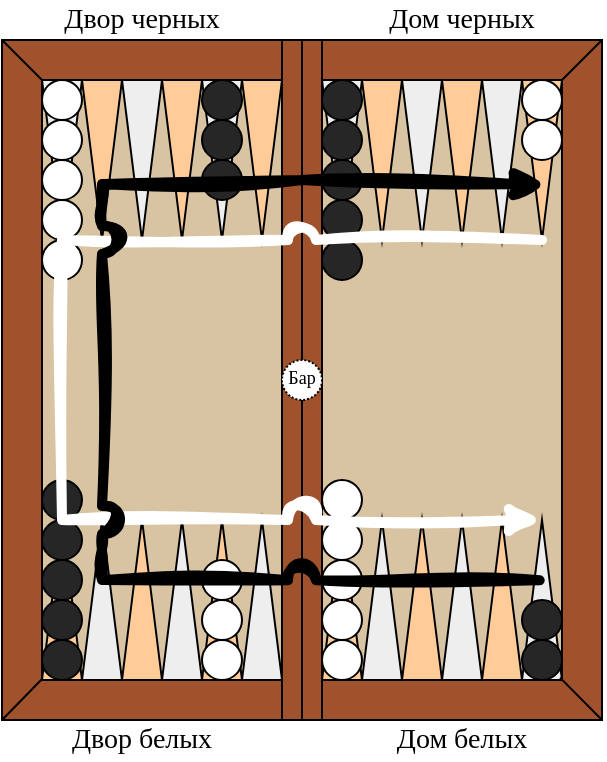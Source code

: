 <mxfile version="24.4.9" type="device">
  <diagram name="Страница — 1" id="2ovS0yux35NC3TvGhEoP">
    <mxGraphModel dx="786" dy="459" grid="1" gridSize="10" guides="1" tooltips="1" connect="1" arrows="1" fold="1" page="1" pageScale="1" pageWidth="827" pageHeight="1169" math="0" shadow="0">
      <root>
        <mxCell id="0" />
        <mxCell id="1" parent="0" />
        <mxCell id="2M7jQM1EB3XyvxpBdNDx-63" value="" style="rounded=0;whiteSpace=wrap;html=1;fillColor=#a0522d;fontColor=#ffffff;strokeColor=#000000;" parent="1" vertex="1">
          <mxGeometry x="60" y="20" width="300" height="340" as="geometry" />
        </mxCell>
        <mxCell id="2M7jQM1EB3XyvxpBdNDx-62" value="" style="rounded=0;whiteSpace=wrap;html=1;fillColor=#D8C4A2;strokeColor=default;" parent="1" vertex="1">
          <mxGeometry x="80" y="40" width="260" height="300" as="geometry" />
        </mxCell>
        <mxCell id="2M7jQM1EB3XyvxpBdNDx-43" value="" style="triangle;whiteSpace=wrap;html=1;rotation=-90;fillColor=#eeeeee;strokeColor=default;" parent="1" vertex="1">
          <mxGeometry x="70" y="290" width="80" height="20" as="geometry" />
        </mxCell>
        <mxCell id="2M7jQM1EB3XyvxpBdNDx-44" value="" style="triangle;whiteSpace=wrap;html=1;rotation=-90;fillColor=#ffcc99;strokeColor=default;" parent="1" vertex="1">
          <mxGeometry x="90" y="290" width="80" height="20" as="geometry" />
        </mxCell>
        <mxCell id="2M7jQM1EB3XyvxpBdNDx-45" value="" style="triangle;whiteSpace=wrap;html=1;rotation=-90;fillColor=#eeeeee;strokeColor=default;" parent="1" vertex="1">
          <mxGeometry x="110" y="290" width="80" height="20" as="geometry" />
        </mxCell>
        <mxCell id="2M7jQM1EB3XyvxpBdNDx-46" value="" style="triangle;whiteSpace=wrap;html=1;rotation=-90;fillColor=#ffcc99;strokeColor=default;" parent="1" vertex="1">
          <mxGeometry x="130" y="290" width="80" height="20" as="geometry" />
        </mxCell>
        <mxCell id="2M7jQM1EB3XyvxpBdNDx-47" value="" style="triangle;whiteSpace=wrap;html=1;rotation=-90;fillColor=#eeeeee;strokeColor=default;" parent="1" vertex="1">
          <mxGeometry x="150" y="290" width="80" height="20" as="geometry" />
        </mxCell>
        <mxCell id="2M7jQM1EB3XyvxpBdNDx-48" value="" style="triangle;whiteSpace=wrap;html=1;rotation=-90;fillColor=#ffcc99;strokeColor=default;" parent="1" vertex="1">
          <mxGeometry x="190" y="290" width="80" height="20" as="geometry" />
        </mxCell>
        <mxCell id="2M7jQM1EB3XyvxpBdNDx-49" value="" style="triangle;whiteSpace=wrap;html=1;rotation=-90;fillColor=#eeeeee;strokeColor=default;" parent="1" vertex="1">
          <mxGeometry x="210" y="290" width="80" height="20" as="geometry" />
        </mxCell>
        <mxCell id="2M7jQM1EB3XyvxpBdNDx-50" value="" style="triangle;whiteSpace=wrap;html=1;rotation=-90;fillColor=#ffcc99;strokeColor=default;" parent="1" vertex="1">
          <mxGeometry x="230" y="290" width="80" height="20" as="geometry" />
        </mxCell>
        <mxCell id="2M7jQM1EB3XyvxpBdNDx-51" value="" style="triangle;whiteSpace=wrap;html=1;rotation=-90;fillColor=#eeeeee;strokeColor=default;" parent="1" vertex="1">
          <mxGeometry x="250" y="290" width="80" height="20" as="geometry" />
        </mxCell>
        <mxCell id="2M7jQM1EB3XyvxpBdNDx-52" value="" style="triangle;whiteSpace=wrap;html=1;rotation=-90;fillColor=#ffcc99;strokeColor=default;" parent="1" vertex="1">
          <mxGeometry x="270" y="290" width="80" height="20" as="geometry" />
        </mxCell>
        <mxCell id="2M7jQM1EB3XyvxpBdNDx-53" value="" style="triangle;whiteSpace=wrap;html=1;rotation=-90;fillColor=#eeeeee;strokeColor=default;" parent="1" vertex="1">
          <mxGeometry x="290" y="290" width="80" height="20" as="geometry" />
        </mxCell>
        <mxCell id="2M7jQM1EB3XyvxpBdNDx-42" value="" style="triangle;whiteSpace=wrap;html=1;rotation=-90;fillColor=#ffcc99;strokeColor=default;" parent="1" vertex="1">
          <mxGeometry x="50" y="290" width="80" height="20" as="geometry" />
        </mxCell>
        <mxCell id="2M7jQM1EB3XyvxpBdNDx-41" value="" style="triangle;whiteSpace=wrap;html=1;rotation=90;fillColor=#ffcc99;strokeColor=default;" parent="1" vertex="1">
          <mxGeometry x="290" y="70" width="80" height="20" as="geometry" />
        </mxCell>
        <mxCell id="2M7jQM1EB3XyvxpBdNDx-40" value="" style="triangle;whiteSpace=wrap;html=1;rotation=90;fillColor=#eeeeee;strokeColor=default;" parent="1" vertex="1">
          <mxGeometry x="270" y="70" width="80" height="20" as="geometry" />
        </mxCell>
        <mxCell id="2M7jQM1EB3XyvxpBdNDx-39" value="" style="triangle;whiteSpace=wrap;html=1;rotation=90;fillColor=#ffcc99;strokeColor=default;" parent="1" vertex="1">
          <mxGeometry x="250" y="70" width="80" height="20" as="geometry" />
        </mxCell>
        <mxCell id="2M7jQM1EB3XyvxpBdNDx-38" value="" style="triangle;whiteSpace=wrap;html=1;rotation=90;fillColor=#eeeeee;strokeColor=default;" parent="1" vertex="1">
          <mxGeometry x="230" y="70" width="80" height="20" as="geometry" />
        </mxCell>
        <mxCell id="2M7jQM1EB3XyvxpBdNDx-37" value="" style="triangle;whiteSpace=wrap;html=1;rotation=90;fillColor=#ffcc99;strokeColor=default;" parent="1" vertex="1">
          <mxGeometry x="210" y="70" width="80" height="20" as="geometry" />
        </mxCell>
        <mxCell id="2M7jQM1EB3XyvxpBdNDx-36" value="" style="triangle;whiteSpace=wrap;html=1;rotation=90;fillColor=#eeeeee;strokeColor=default;" parent="1" vertex="1">
          <mxGeometry x="190" y="70" width="80" height="20" as="geometry" />
        </mxCell>
        <mxCell id="2M7jQM1EB3XyvxpBdNDx-35" value="" style="triangle;whiteSpace=wrap;html=1;rotation=90;fillColor=#ffcc99;strokeColor=default;" parent="1" vertex="1">
          <mxGeometry x="150" y="70" width="80" height="20" as="geometry" />
        </mxCell>
        <mxCell id="2M7jQM1EB3XyvxpBdNDx-34" value="" style="triangle;whiteSpace=wrap;html=1;rotation=90;fillColor=#eeeeee;strokeColor=default;" parent="1" vertex="1">
          <mxGeometry x="130" y="70" width="80" height="20" as="geometry" />
        </mxCell>
        <mxCell id="2M7jQM1EB3XyvxpBdNDx-33" value="" style="triangle;whiteSpace=wrap;html=1;rotation=90;fillColor=#ffcc99;strokeColor=default;" parent="1" vertex="1">
          <mxGeometry x="110" y="70" width="80" height="20" as="geometry" />
        </mxCell>
        <mxCell id="2M7jQM1EB3XyvxpBdNDx-32" value="" style="triangle;whiteSpace=wrap;html=1;rotation=90;fillColor=#eeeeee;strokeColor=default;" parent="1" vertex="1">
          <mxGeometry x="90" y="70" width="80" height="20" as="geometry" />
        </mxCell>
        <mxCell id="2M7jQM1EB3XyvxpBdNDx-31" value="" style="triangle;whiteSpace=wrap;html=1;rotation=90;fillColor=#ffcc99;strokeColor=default;" parent="1" vertex="1">
          <mxGeometry x="70" y="70" width="80" height="20" as="geometry" />
        </mxCell>
        <mxCell id="2M7jQM1EB3XyvxpBdNDx-28" value="" style="triangle;whiteSpace=wrap;html=1;rotation=90;fillColor=#eeeeee;strokeColor=default;" parent="1" vertex="1">
          <mxGeometry x="50" y="70" width="80" height="20" as="geometry" />
        </mxCell>
        <mxCell id="2M7jQM1EB3XyvxpBdNDx-8" value="" style="ellipse;whiteSpace=wrap;html=1;aspect=fixed;strokeColor=default;fillColor=#262626;" parent="1" vertex="1">
          <mxGeometry x="160" y="40" width="20" height="20" as="geometry" />
        </mxCell>
        <mxCell id="2M7jQM1EB3XyvxpBdNDx-9" value="" style="ellipse;whiteSpace=wrap;html=1;aspect=fixed;strokeColor=default;fillColor=#262626;" parent="1" vertex="1">
          <mxGeometry x="160" y="60" width="20" height="20" as="geometry" />
        </mxCell>
        <mxCell id="2M7jQM1EB3XyvxpBdNDx-10" value="" style="ellipse;whiteSpace=wrap;html=1;aspect=fixed;strokeColor=default;fillColor=#262626;" parent="1" vertex="1">
          <mxGeometry x="160" y="80" width="20" height="20" as="geometry" />
        </mxCell>
        <mxCell id="2M7jQM1EB3XyvxpBdNDx-13" value="" style="ellipse;whiteSpace=wrap;html=1;aspect=fixed;strokeColor=default;" parent="1" vertex="1">
          <mxGeometry x="320" y="60" width="20" height="20" as="geometry" />
        </mxCell>
        <mxCell id="2M7jQM1EB3XyvxpBdNDx-14" value="" style="ellipse;whiteSpace=wrap;html=1;aspect=fixed;strokeColor=default;" parent="1" vertex="1">
          <mxGeometry x="320" y="40" width="20" height="20" as="geometry" />
        </mxCell>
        <mxCell id="2M7jQM1EB3XyvxpBdNDx-16" value="" style="ellipse;whiteSpace=wrap;html=1;aspect=fixed;strokeColor=default;fillColor=#262626;" parent="1" vertex="1">
          <mxGeometry x="80" y="320" width="20" height="20" as="geometry" />
        </mxCell>
        <mxCell id="2M7jQM1EB3XyvxpBdNDx-17" value="" style="ellipse;whiteSpace=wrap;html=1;aspect=fixed;strokeColor=default;fillColor=#262626;" parent="1" vertex="1">
          <mxGeometry x="80" y="300" width="20" height="20" as="geometry" />
        </mxCell>
        <mxCell id="2M7jQM1EB3XyvxpBdNDx-18" value="" style="ellipse;whiteSpace=wrap;html=1;aspect=fixed;strokeColor=default;fillColor=#262626;" parent="1" vertex="1">
          <mxGeometry x="80" y="280" width="20" height="20" as="geometry" />
        </mxCell>
        <mxCell id="2M7jQM1EB3XyvxpBdNDx-19" value="" style="ellipse;whiteSpace=wrap;html=1;aspect=fixed;strokeColor=default;fillColor=#262626;" parent="1" vertex="1">
          <mxGeometry x="80" y="260" width="20" height="20" as="geometry" />
        </mxCell>
        <mxCell id="2M7jQM1EB3XyvxpBdNDx-20" value="" style="ellipse;whiteSpace=wrap;html=1;aspect=fixed;strokeColor=default;fillColor=#262626;" parent="1" vertex="1">
          <mxGeometry x="80" y="240" width="20" height="20" as="geometry" />
        </mxCell>
        <mxCell id="2M7jQM1EB3XyvxpBdNDx-21" value="" style="ellipse;whiteSpace=wrap;html=1;aspect=fixed;strokeColor=default;" parent="1" vertex="1">
          <mxGeometry x="160" y="320" width="20" height="20" as="geometry" />
        </mxCell>
        <mxCell id="2M7jQM1EB3XyvxpBdNDx-22" value="" style="ellipse;whiteSpace=wrap;html=1;aspect=fixed;strokeColor=default;" parent="1" vertex="1">
          <mxGeometry x="160" y="300" width="20" height="20" as="geometry" />
        </mxCell>
        <mxCell id="2M7jQM1EB3XyvxpBdNDx-23" value="" style="ellipse;whiteSpace=wrap;html=1;aspect=fixed;strokeColor=default;" parent="1" vertex="1">
          <mxGeometry x="160" y="280" width="20" height="20" as="geometry" />
        </mxCell>
        <mxCell id="2M7jQM1EB3XyvxpBdNDx-26" value="" style="ellipse;whiteSpace=wrap;html=1;aspect=fixed;strokeColor=default;fillColor=#262626;" parent="1" vertex="1">
          <mxGeometry x="320" y="300" width="20" height="20" as="geometry" />
        </mxCell>
        <mxCell id="2M7jQM1EB3XyvxpBdNDx-27" value="" style="ellipse;whiteSpace=wrap;html=1;aspect=fixed;strokeColor=default;fillColor=#262626;" parent="1" vertex="1">
          <mxGeometry x="320" y="320" width="20" height="20" as="geometry" />
        </mxCell>
        <mxCell id="2M7jQM1EB3XyvxpBdNDx-65" value="" style="endArrow=none;html=1;rounded=0;exitX=0;exitY=0;exitDx=0;exitDy=0;" parent="1" source="2M7jQM1EB3XyvxpBdNDx-63" edge="1">
          <mxGeometry width="50" height="50" relative="1" as="geometry">
            <mxPoint x="150" y="30" as="sourcePoint" />
            <mxPoint x="80" y="40" as="targetPoint" />
          </mxGeometry>
        </mxCell>
        <mxCell id="2M7jQM1EB3XyvxpBdNDx-66" value="" style="endArrow=none;html=1;rounded=0;exitX=0;exitY=1;exitDx=0;exitDy=0;entryX=0.009;entryY=0.014;entryDx=0;entryDy=0;entryPerimeter=0;" parent="1" source="2M7jQM1EB3XyvxpBdNDx-63" target="2M7jQM1EB3XyvxpBdNDx-42" edge="1">
          <mxGeometry width="50" height="50" relative="1" as="geometry">
            <mxPoint x="90" y="350" as="sourcePoint" />
            <mxPoint x="80" y="280" as="targetPoint" />
          </mxGeometry>
        </mxCell>
        <mxCell id="2M7jQM1EB3XyvxpBdNDx-71" value="" style="rounded=0;whiteSpace=wrap;html=1;rotation=90;fillColor=#a0522d;fontColor=#ffffff;strokeColor=#000000;" parent="1" vertex="1">
          <mxGeometry x="40" y="180" width="340" height="20" as="geometry" />
        </mxCell>
        <mxCell id="2M7jQM1EB3XyvxpBdNDx-72" value="" style="endArrow=none;html=1;rounded=0;entryX=0;entryY=0.5;entryDx=0;entryDy=0;exitX=1;exitY=0.5;exitDx=0;exitDy=0;" parent="1" source="2M7jQM1EB3XyvxpBdNDx-71" target="2M7jQM1EB3XyvxpBdNDx-71" edge="1">
          <mxGeometry width="50" height="50" relative="1" as="geometry">
            <mxPoint x="210" y="180" as="sourcePoint" />
            <mxPoint x="260" y="130" as="targetPoint" />
          </mxGeometry>
        </mxCell>
        <mxCell id="2M7jQM1EB3XyvxpBdNDx-74" value="" style="endArrow=none;html=1;rounded=0;" parent="1" edge="1">
          <mxGeometry width="50" height="50" relative="1" as="geometry">
            <mxPoint x="340" y="40" as="sourcePoint" />
            <mxPoint x="360" y="20" as="targetPoint" />
          </mxGeometry>
        </mxCell>
        <mxCell id="2M7jQM1EB3XyvxpBdNDx-75" value="" style="endArrow=none;html=1;rounded=0;exitX=1;exitY=1;exitDx=0;exitDy=0;entryX=0.015;entryY=0.95;entryDx=0;entryDy=0;entryPerimeter=0;" parent="1" source="2M7jQM1EB3XyvxpBdNDx-63" target="2M7jQM1EB3XyvxpBdNDx-53" edge="1">
          <mxGeometry width="50" height="50" relative="1" as="geometry">
            <mxPoint x="300" y="320" as="sourcePoint" />
            <mxPoint x="340" y="280" as="targetPoint" />
          </mxGeometry>
        </mxCell>
        <mxCell id="2M7jQM1EB3XyvxpBdNDx-77" value="" style="ellipse;whiteSpace=wrap;html=1;aspect=fixed;strokeColor=default;" parent="1" vertex="1">
          <mxGeometry x="220" y="320" width="20" height="20" as="geometry" />
        </mxCell>
        <mxCell id="2M7jQM1EB3XyvxpBdNDx-78" value="" style="ellipse;whiteSpace=wrap;html=1;aspect=fixed;strokeColor=default;" parent="1" vertex="1">
          <mxGeometry x="220" y="300" width="20" height="20" as="geometry" />
        </mxCell>
        <mxCell id="2M7jQM1EB3XyvxpBdNDx-79" value="" style="ellipse;whiteSpace=wrap;html=1;aspect=fixed;strokeColor=default;" parent="1" vertex="1">
          <mxGeometry x="220" y="280" width="20" height="20" as="geometry" />
        </mxCell>
        <mxCell id="2M7jQM1EB3XyvxpBdNDx-80" value="" style="ellipse;whiteSpace=wrap;html=1;aspect=fixed;strokeColor=default;" parent="1" vertex="1">
          <mxGeometry x="220" y="260" width="20" height="20" as="geometry" />
        </mxCell>
        <mxCell id="2M7jQM1EB3XyvxpBdNDx-81" value="" style="ellipse;whiteSpace=wrap;html=1;aspect=fixed;strokeColor=default;" parent="1" vertex="1">
          <mxGeometry x="220" y="240" width="20" height="20" as="geometry" />
        </mxCell>
        <mxCell id="2M7jQM1EB3XyvxpBdNDx-82" value="" style="ellipse;whiteSpace=wrap;html=1;aspect=fixed;strokeColor=default;fillColor=#262626;" parent="1" vertex="1">
          <mxGeometry x="220" y="120" width="20" height="20" as="geometry" />
        </mxCell>
        <mxCell id="2M7jQM1EB3XyvxpBdNDx-83" value="" style="ellipse;whiteSpace=wrap;html=1;aspect=fixed;strokeColor=default;fillColor=#262626;" parent="1" vertex="1">
          <mxGeometry x="220" y="100" width="20" height="20" as="geometry" />
        </mxCell>
        <mxCell id="2M7jQM1EB3XyvxpBdNDx-84" value="" style="ellipse;whiteSpace=wrap;html=1;aspect=fixed;strokeColor=default;fillColor=#262626;" parent="1" vertex="1">
          <mxGeometry x="220" y="80" width="20" height="20" as="geometry" />
        </mxCell>
        <mxCell id="2M7jQM1EB3XyvxpBdNDx-85" value="" style="ellipse;whiteSpace=wrap;html=1;aspect=fixed;strokeColor=default;fillColor=#262626;" parent="1" vertex="1">
          <mxGeometry x="220" y="60" width="20" height="20" as="geometry" />
        </mxCell>
        <mxCell id="2M7jQM1EB3XyvxpBdNDx-86" value="" style="ellipse;whiteSpace=wrap;html=1;aspect=fixed;strokeColor=default;fillColor=#262626;" parent="1" vertex="1">
          <mxGeometry x="220" y="40" width="20" height="20" as="geometry" />
        </mxCell>
        <mxCell id="2M7jQM1EB3XyvxpBdNDx-87" value="" style="ellipse;whiteSpace=wrap;html=1;aspect=fixed;strokeColor=default;" parent="1" vertex="1">
          <mxGeometry x="80" y="120" width="20" height="20" as="geometry" />
        </mxCell>
        <mxCell id="2M7jQM1EB3XyvxpBdNDx-88" value="" style="ellipse;whiteSpace=wrap;html=1;aspect=fixed;strokeColor=default;" parent="1" vertex="1">
          <mxGeometry x="80" y="100" width="20" height="20" as="geometry" />
        </mxCell>
        <mxCell id="2M7jQM1EB3XyvxpBdNDx-89" value="" style="ellipse;whiteSpace=wrap;html=1;aspect=fixed;strokeColor=default;" parent="1" vertex="1">
          <mxGeometry x="80" y="80" width="20" height="20" as="geometry" />
        </mxCell>
        <mxCell id="2M7jQM1EB3XyvxpBdNDx-90" value="" style="ellipse;whiteSpace=wrap;html=1;aspect=fixed;strokeColor=default;" parent="1" vertex="1">
          <mxGeometry x="80" y="60" width="20" height="20" as="geometry" />
        </mxCell>
        <mxCell id="2M7jQM1EB3XyvxpBdNDx-91" value="" style="ellipse;whiteSpace=wrap;html=1;aspect=fixed;strokeColor=default;" parent="1" vertex="1">
          <mxGeometry x="80" y="40" width="20" height="20" as="geometry" />
        </mxCell>
        <mxCell id="2M7jQM1EB3XyvxpBdNDx-94" value="Дом белых" style="text;html=1;strokeColor=none;fillColor=none;align=center;verticalAlign=middle;whiteSpace=wrap;rounded=0;fontFamily=Times New Roman;fontSize=14;" parent="1" vertex="1">
          <mxGeometry x="220" y="360" width="140" height="20" as="geometry" />
        </mxCell>
        <mxCell id="2M7jQM1EB3XyvxpBdNDx-95" value="&lt;font style=&quot;font-size: 9px;&quot;&gt;Бар&lt;/font&gt;" style="ellipse;whiteSpace=wrap;html=1;aspect=fixed;strokeColor=default;dashed=1;dashPattern=1 1;align=center;spacingTop=-3;fontFamily=Times New Roman;fontSize=9;" parent="1" vertex="1">
          <mxGeometry x="200" y="180" width="20" height="20" as="geometry" />
        </mxCell>
        <mxCell id="2M7jQM1EB3XyvxpBdNDx-97" value="Двор белых" style="text;html=1;strokeColor=none;fillColor=none;align=center;verticalAlign=middle;whiteSpace=wrap;rounded=0;fontFamily=Times New Roman;fontSize=14;" parent="1" vertex="1">
          <mxGeometry x="60" y="360" width="140" height="20" as="geometry" />
        </mxCell>
        <mxCell id="2M7jQM1EB3XyvxpBdNDx-98" value="Двор черных" style="text;html=1;strokeColor=none;fillColor=none;align=center;verticalAlign=middle;whiteSpace=wrap;rounded=0;fontFamily=Times New Roman;fontSize=14;" parent="1" vertex="1">
          <mxGeometry x="60" width="140" height="20" as="geometry" />
        </mxCell>
        <mxCell id="2M7jQM1EB3XyvxpBdNDx-99" value="Дом черных" style="text;html=1;strokeColor=none;fillColor=none;align=center;verticalAlign=middle;whiteSpace=wrap;rounded=0;fontFamily=Times New Roman;fontSize=14;" parent="1" vertex="1">
          <mxGeometry x="220" width="140" height="20" as="geometry" />
        </mxCell>
        <mxCell id="2M7jQM1EB3XyvxpBdNDx-103" value="" style="endArrow=classic;html=1;rounded=0;exitX=1;exitY=0.5;exitDx=0;exitDy=0;entryX=1;entryY=0.5;entryDx=0;entryDy=0;strokeColor=#FFFFFF;strokeWidth=5;sketch=1;curveFitting=1;jiggle=2;jumpStyle=arc;" parent="1" source="2M7jQM1EB3XyvxpBdNDx-41" target="2M7jQM1EB3XyvxpBdNDx-53" edge="1">
          <mxGeometry width="50" height="50" relative="1" as="geometry">
            <mxPoint x="180" y="170" as="sourcePoint" />
            <mxPoint x="40" y="170" as="targetPoint" />
            <Array as="points">
              <mxPoint x="210" y="120" />
              <mxPoint x="90" y="120" />
              <mxPoint x="90" y="260" />
            </Array>
          </mxGeometry>
        </mxCell>
        <mxCell id="2M7jQM1EB3XyvxpBdNDx-104" value="" style="endArrow=none;html=1;rounded=0;exitX=0.655;exitY=0.386;exitDx=0;exitDy=0;entryX=0.623;entryY=0.443;entryDx=0;entryDy=0;strokeColor=#000000;strokeWidth=5;sketch=1;curveFitting=1;jiggle=2;jumpStyle=arc;exitPerimeter=0;entryPerimeter=0;startArrow=classic;startFill=1;endFill=0;" parent="1" source="2M7jQM1EB3XyvxpBdNDx-41" target="2M7jQM1EB3XyvxpBdNDx-53" edge="1">
          <mxGeometry width="50" height="50" relative="1" as="geometry">
            <mxPoint x="330" y="120" as="sourcePoint" />
            <mxPoint x="330" y="260" as="targetPoint" />
            <Array as="points">
              <mxPoint x="210" y="90" />
              <mxPoint x="110" y="92" />
              <mxPoint x="110" y="290" />
              <mxPoint x="220" y="290" />
            </Array>
          </mxGeometry>
        </mxCell>
      </root>
    </mxGraphModel>
  </diagram>
</mxfile>
